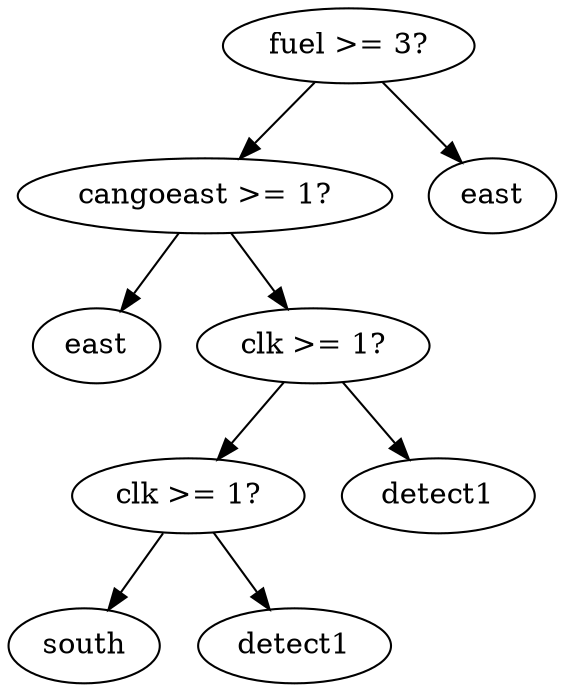 digraph tree {
    "0x0" [label="fuel >= 3?"];
    "0x1" [label="cangoeast >= 1?"];
    "0x2" [label="east"];
    "0x3" [label="clk >= 1?"];
    "0x4" [label="clk >= 1?"];
    "0x5" [label="south"];
    "0x6" [label="detect1"];
    "0x7" [label="detect1"];
    "0x8" [label="east"];
    "0x0" -> "0x1";
    "0x0" -> "0x8";
    "0x1" -> "0x2";
    "0x1" -> "0x3";
    "0x3" -> "0x4";
    "0x3" -> "0x7";
    "0x4" -> "0x5";
    "0x4" -> "0x6";
}
